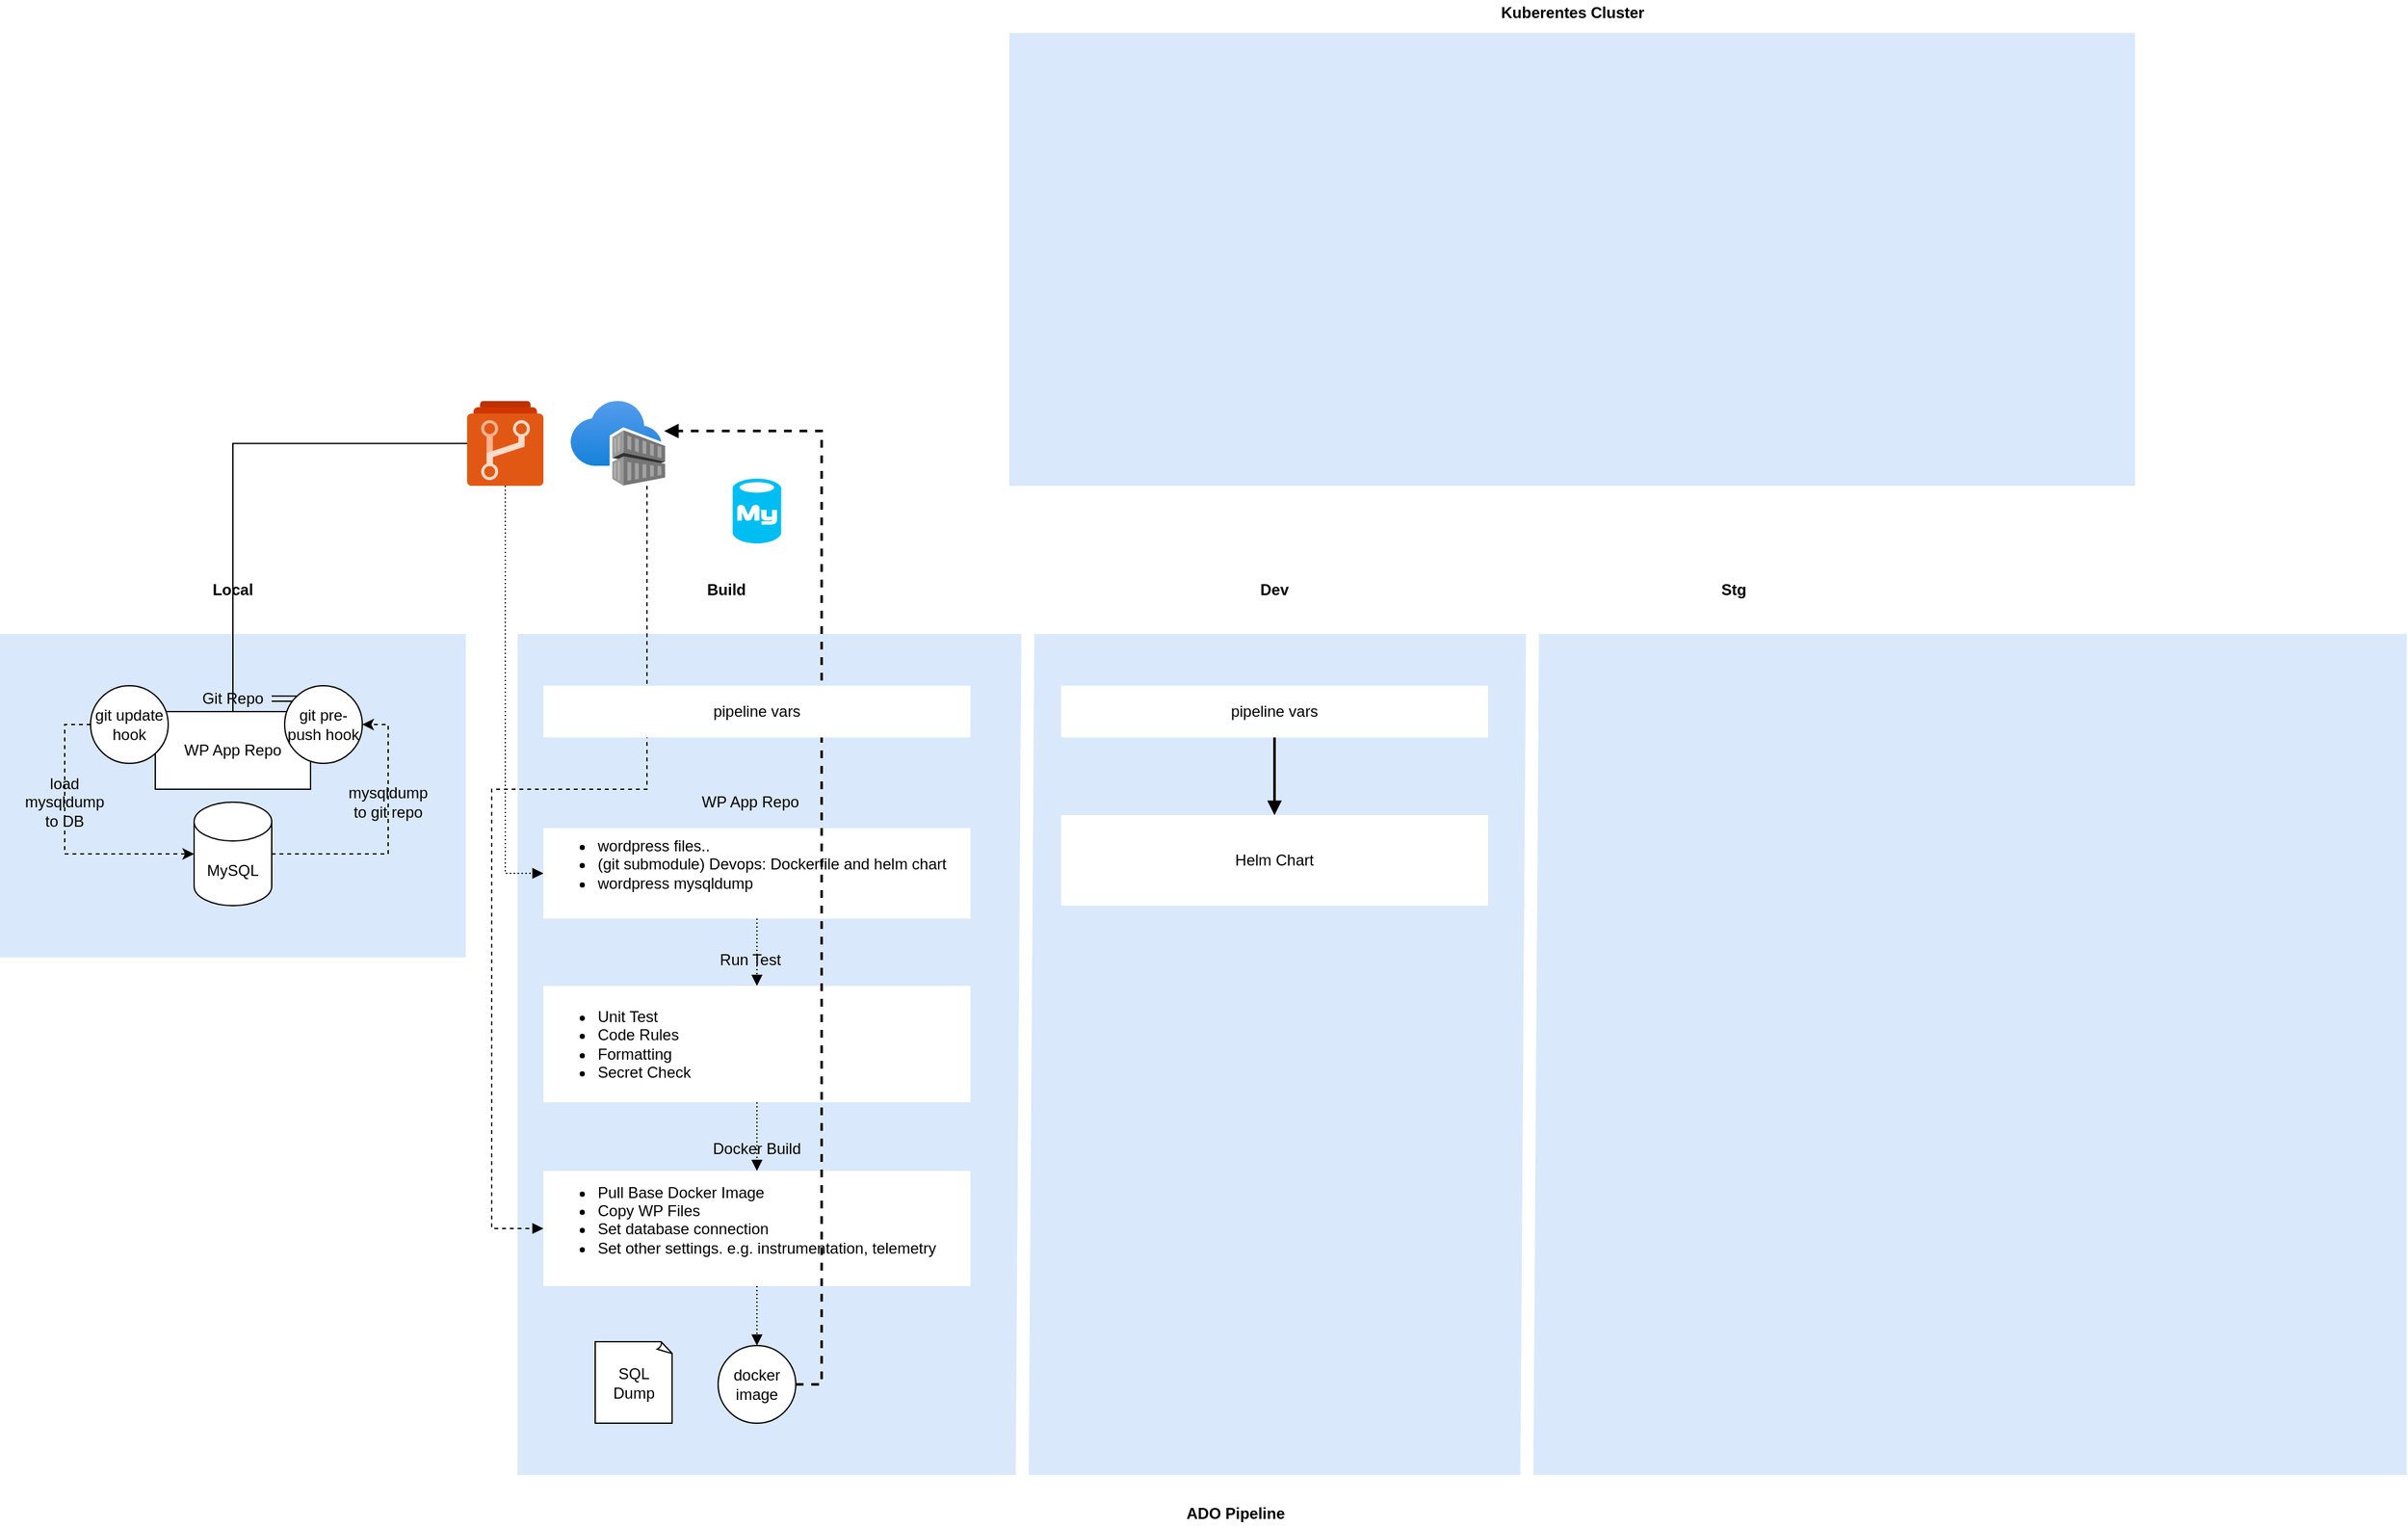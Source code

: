 <mxfile version="13.10.4" type="github">
  <diagram id="VkWiQgKyTVFQmq3Agn1a" name="Page-1">
    <mxGraphModel dx="2201" dy="1944" grid="1" gridSize="10" guides="1" tooltips="1" connect="1" arrows="1" fold="1" page="1" pageScale="1" pageWidth="850" pageHeight="1100" math="0" shadow="0">
      <root>
        <mxCell id="0" />
        <mxCell id="1" parent="0" />
        <mxCell id="SQHUohOvqXXeoGCL0_S1-23" value="" style="rounded=0;whiteSpace=wrap;html=1;fillColor=#dae8fc;strokeColor=none;" vertex="1" parent="1">
          <mxGeometry x="-10" y="400" width="360" height="250" as="geometry" />
        </mxCell>
        <mxCell id="SQHUohOvqXXeoGCL0_S1-17" style="edgeStyle=orthogonalEdgeStyle;rounded=0;orthogonalLoop=1;jettySize=auto;html=1;entryX=1;entryY=0.5;entryDx=0;entryDy=0;dashed=1;" edge="1" parent="1" source="SQHUohOvqXXeoGCL0_S1-1" target="SQHUohOvqXXeoGCL0_S1-6">
          <mxGeometry relative="1" as="geometry" />
        </mxCell>
        <mxCell id="SQHUohOvqXXeoGCL0_S1-1" value="MySQL" style="shape=cylinder3;whiteSpace=wrap;html=1;boundedLbl=1;backgroundOutline=1;size=15;" vertex="1" parent="1">
          <mxGeometry x="140" y="530" width="60" height="80" as="geometry" />
        </mxCell>
        <mxCell id="SQHUohOvqXXeoGCL0_S1-3" value="WP App Repo" style="rounded=0;whiteSpace=wrap;html=1;" vertex="1" parent="1">
          <mxGeometry x="110" y="460" width="120" height="60" as="geometry" />
        </mxCell>
        <mxCell id="SQHUohOvqXXeoGCL0_S1-16" style="edgeStyle=orthogonalEdgeStyle;rounded=0;orthogonalLoop=1;jettySize=auto;html=1;entryX=0;entryY=0.5;entryDx=0;entryDy=0;entryPerimeter=0;dashed=1;exitX=0;exitY=0.5;exitDx=0;exitDy=0;" edge="1" parent="1" source="SQHUohOvqXXeoGCL0_S1-4" target="SQHUohOvqXXeoGCL0_S1-1">
          <mxGeometry relative="1" as="geometry" />
        </mxCell>
        <mxCell id="SQHUohOvqXXeoGCL0_S1-4" value="git update hook" style="ellipse;whiteSpace=wrap;html=1;aspect=fixed;" vertex="1" parent="1">
          <mxGeometry x="60" y="440" width="60" height="60" as="geometry" />
        </mxCell>
        <mxCell id="SQHUohOvqXXeoGCL0_S1-45" value="" style="edgeStyle=orthogonalEdgeStyle;shape=link;rounded=0;orthogonalLoop=1;jettySize=auto;html=1;endArrow=none;endFill=0;" edge="1" parent="1" source="SQHUohOvqXXeoGCL0_S1-5" target="SQHUohOvqXXeoGCL0_S1-6">
          <mxGeometry relative="1" as="geometry" />
        </mxCell>
        <mxCell id="SQHUohOvqXXeoGCL0_S1-5" value="Git Repo" style="text;html=1;strokeColor=none;fillColor=none;align=center;verticalAlign=middle;whiteSpace=wrap;rounded=0;" vertex="1" parent="1">
          <mxGeometry x="140" y="440" width="60" height="20" as="geometry" />
        </mxCell>
        <mxCell id="SQHUohOvqXXeoGCL0_S1-6" value="git pre-push hook" style="ellipse;whiteSpace=wrap;html=1;aspect=fixed;" vertex="1" parent="1">
          <mxGeometry x="210" y="440" width="60" height="60" as="geometry" />
        </mxCell>
        <mxCell id="SQHUohOvqXXeoGCL0_S1-13" value="mysqldump to git repo" style="text;html=1;strokeColor=none;fillColor=none;align=center;verticalAlign=middle;whiteSpace=wrap;rounded=0;" vertex="1" parent="1">
          <mxGeometry x="260" y="520" width="60" height="20" as="geometry" />
        </mxCell>
        <mxCell id="SQHUohOvqXXeoGCL0_S1-21" value="load mysqldump to DB" style="text;html=1;strokeColor=none;fillColor=none;align=center;verticalAlign=middle;whiteSpace=wrap;rounded=0;" vertex="1" parent="1">
          <mxGeometry x="10" y="520" width="60" height="20" as="geometry" />
        </mxCell>
        <mxCell id="SQHUohOvqXXeoGCL0_S1-24" value="&lt;b&gt;Local&lt;/b&gt;" style="text;html=1;strokeColor=none;fillColor=none;align=center;verticalAlign=middle;whiteSpace=wrap;rounded=0;" vertex="1" parent="1">
          <mxGeometry x="140" y="356" width="60" height="20" as="geometry" />
        </mxCell>
        <mxCell id="SQHUohOvqXXeoGCL0_S1-31" style="edgeStyle=orthogonalEdgeStyle;rounded=0;orthogonalLoop=1;jettySize=auto;html=1;entryX=0.5;entryY=0;entryDx=0;entryDy=0;endArrow=none;endFill=0;" edge="1" parent="1" source="SQHUohOvqXXeoGCL0_S1-25" target="SQHUohOvqXXeoGCL0_S1-3">
          <mxGeometry relative="1" as="geometry" />
        </mxCell>
        <mxCell id="SQHUohOvqXXeoGCL0_S1-25" value="" style="aspect=fixed;html=1;points=[];align=center;image;fontSize=12;image=img/lib/mscae/Azure_Repos.svg;" vertex="1" parent="1">
          <mxGeometry x="351" y="220" width="59" height="65.56" as="geometry" />
        </mxCell>
        <mxCell id="SQHUohOvqXXeoGCL0_S1-27" value="" style="rounded=0;whiteSpace=wrap;html=1;fillColor=#dae8fc;strokeColor=none;" vertex="1" parent="1">
          <mxGeometry x="390" y="400" width="1460" height="650" as="geometry" />
        </mxCell>
        <mxCell id="SQHUohOvqXXeoGCL0_S1-64" style="edgeStyle=orthogonalEdgeStyle;rounded=0;orthogonalLoop=1;jettySize=auto;html=1;entryX=0;entryY=0.5;entryDx=0;entryDy=0;startArrow=none;startFill=0;endArrow=block;endFill=1;dashed=1;" edge="1" parent="1" source="SQHUohOvqXXeoGCL0_S1-29" target="SQHUohOvqXXeoGCL0_S1-51">
          <mxGeometry relative="1" as="geometry">
            <Array as="points">
              <mxPoint x="490" y="253" />
              <mxPoint x="490" y="520" />
              <mxPoint x="370" y="520" />
              <mxPoint x="370" y="859" />
            </Array>
          </mxGeometry>
        </mxCell>
        <mxCell id="SQHUohOvqXXeoGCL0_S1-29" value="" style="aspect=fixed;html=1;points=[];align=center;image;fontSize=12;image=img/lib/azure2/containers/Container_Registries.svg;" vertex="1" parent="1">
          <mxGeometry x="431" y="220" width="73.08" height="65.56" as="geometry" />
        </mxCell>
        <mxCell id="SQHUohOvqXXeoGCL0_S1-33" value="&lt;b&gt;Build&lt;/b&gt;" style="text;html=1;strokeColor=none;fillColor=none;align=center;verticalAlign=middle;whiteSpace=wrap;rounded=0;" vertex="1" parent="1">
          <mxGeometry x="500" y="356" width="103.08" height="20" as="geometry" />
        </mxCell>
        <mxCell id="SQHUohOvqXXeoGCL0_S1-34" value="&lt;b&gt;Dev&lt;/b&gt;" style="text;html=1;strokeColor=none;fillColor=none;align=center;verticalAlign=middle;whiteSpace=wrap;rounded=0;" vertex="1" parent="1">
          <mxGeometry x="945" y="356" width="60" height="20" as="geometry" />
        </mxCell>
        <mxCell id="SQHUohOvqXXeoGCL0_S1-35" value="&lt;b&gt;Stg&lt;br&gt;&lt;/b&gt;" style="text;html=1;strokeColor=none;fillColor=none;align=center;verticalAlign=middle;whiteSpace=wrap;rounded=0;" vertex="1" parent="1">
          <mxGeometry x="1300" y="356" width="60" height="20" as="geometry" />
        </mxCell>
        <mxCell id="SQHUohOvqXXeoGCL0_S1-37" value="&lt;b&gt;ADO Pipeline&lt;/b&gt;" style="text;html=1;strokeColor=none;fillColor=none;align=center;verticalAlign=middle;whiteSpace=wrap;rounded=0;" vertex="1" parent="1">
          <mxGeometry x="900" y="1070" width="90" height="20" as="geometry" />
        </mxCell>
        <mxCell id="SQHUohOvqXXeoGCL0_S1-59" style="edgeStyle=orthogonalEdgeStyle;rounded=0;orthogonalLoop=1;jettySize=auto;html=1;exitX=0.5;exitY=1;exitDx=0;exitDy=0;entryX=0.5;entryY=0;entryDx=0;entryDy=0;dashed=1;dashPattern=1 2;startArrow=none;startFill=0;endArrow=block;endFill=1;" edge="1" parent="1" source="SQHUohOvqXXeoGCL0_S1-44" target="SQHUohOvqXXeoGCL0_S1-54">
          <mxGeometry relative="1" as="geometry" />
        </mxCell>
        <mxCell id="SQHUohOvqXXeoGCL0_S1-44" value="&lt;div&gt;&lt;ul&gt;&lt;li&gt;wordpress files..&lt;br&gt;&lt;/li&gt;&lt;li&gt;(git submodule) Devops: Dockerfile and helm chart&lt;/li&gt;&lt;li&gt;wordpress mysqldump&lt;/li&gt;&lt;/ul&gt;&lt;/div&gt;&lt;div&gt;&lt;br&gt;&lt;/div&gt;" style="rounded=0;whiteSpace=wrap;html=1;strokeColor=none;align=left;" vertex="1" parent="1">
          <mxGeometry x="410" y="550" width="330" height="70" as="geometry" />
        </mxCell>
        <mxCell id="SQHUohOvqXXeoGCL0_S1-46" value="WP App Repo" style="text;html=1;strokeColor=none;fillColor=none;align=center;verticalAlign=middle;whiteSpace=wrap;rounded=0;" vertex="1" parent="1">
          <mxGeometry x="400" y="520" width="340" height="20" as="geometry" />
        </mxCell>
        <mxCell id="SQHUohOvqXXeoGCL0_S1-49" value="" style="endArrow=none;html=1;strokeWidth=10;entryX=0.432;entryY=0;entryDx=0;entryDy=0;entryPerimeter=0;exitX=0.429;exitY=1;exitDx=0;exitDy=0;exitPerimeter=0;strokeColor=#FFFFFF;" edge="1" parent="1">
          <mxGeometry width="50" height="50" relative="1" as="geometry">
            <mxPoint x="780.0" y="1050" as="sourcePoint" />
            <mxPoint x="784.38" y="400" as="targetPoint" />
          </mxGeometry>
        </mxCell>
        <mxCell id="SQHUohOvqXXeoGCL0_S1-62" style="edgeStyle=orthogonalEdgeStyle;rounded=0;orthogonalLoop=1;jettySize=auto;html=1;exitX=0.5;exitY=1;exitDx=0;exitDy=0;entryX=0.5;entryY=0;entryDx=0;entryDy=0;dashed=1;dashPattern=1 2;startArrow=none;startFill=0;endArrow=block;endFill=1;" edge="1" parent="1" source="SQHUohOvqXXeoGCL0_S1-51" target="SQHUohOvqXXeoGCL0_S1-57">
          <mxGeometry relative="1" as="geometry" />
        </mxCell>
        <mxCell id="SQHUohOvqXXeoGCL0_S1-51" value="&lt;div&gt;&lt;ul&gt;&lt;li&gt;Pull Base Docker Image&lt;br&gt;&lt;/li&gt;&lt;li&gt;Copy WP Files&amp;nbsp;&lt;/li&gt;&lt;li&gt;Set database connection&lt;/li&gt;&lt;li&gt;Set other settings. e.g. instrumentation, telemetry&lt;/li&gt;&lt;/ul&gt;&lt;/div&gt;&lt;div&gt;&lt;br&gt;&lt;/div&gt;" style="rounded=0;whiteSpace=wrap;html=1;strokeColor=none;align=left;" vertex="1" parent="1">
          <mxGeometry x="410" y="815" width="330" height="89" as="geometry" />
        </mxCell>
        <mxCell id="SQHUohOvqXXeoGCL0_S1-52" value="Docker Build" style="text;html=1;strokeColor=none;fillColor=none;align=center;verticalAlign=middle;whiteSpace=wrap;rounded=0;" vertex="1" parent="1">
          <mxGeometry x="420" y="788" width="310" height="20" as="geometry" />
        </mxCell>
        <mxCell id="SQHUohOvqXXeoGCL0_S1-61" style="edgeStyle=orthogonalEdgeStyle;rounded=0;orthogonalLoop=1;jettySize=auto;html=1;exitX=0.5;exitY=1;exitDx=0;exitDy=0;dashed=1;dashPattern=1 2;startArrow=none;startFill=0;endArrow=block;endFill=1;" edge="1" parent="1" source="SQHUohOvqXXeoGCL0_S1-54" target="SQHUohOvqXXeoGCL0_S1-51">
          <mxGeometry relative="1" as="geometry" />
        </mxCell>
        <mxCell id="SQHUohOvqXXeoGCL0_S1-54" value="&lt;div&gt;&lt;ul&gt;&lt;li&gt;Unit Test&lt;/li&gt;&lt;li&gt;Code Rules&lt;/li&gt;&lt;li&gt;Formatting&lt;/li&gt;&lt;li&gt;Secret Check&lt;/li&gt;&lt;/ul&gt;&lt;/div&gt;" style="rounded=0;whiteSpace=wrap;html=1;strokeColor=none;align=left;" vertex="1" parent="1">
          <mxGeometry x="410" y="672" width="330" height="90" as="geometry" />
        </mxCell>
        <mxCell id="SQHUohOvqXXeoGCL0_S1-55" value="Run Test" style="text;html=1;strokeColor=none;fillColor=none;align=center;verticalAlign=middle;whiteSpace=wrap;rounded=0;" vertex="1" parent="1">
          <mxGeometry x="400" y="642" width="340" height="20" as="geometry" />
        </mxCell>
        <mxCell id="SQHUohOvqXXeoGCL0_S1-81" style="edgeStyle=orthogonalEdgeStyle;rounded=0;orthogonalLoop=1;jettySize=auto;html=1;exitX=1;exitY=0.5;exitDx=0;exitDy=0;entryX=0.989;entryY=0.353;entryDx=0;entryDy=0;entryPerimeter=0;startArrow=none;startFill=0;endArrow=block;endFill=1;strokeColor=#000000;strokeWidth=2;dashed=1;" edge="1" parent="1" source="SQHUohOvqXXeoGCL0_S1-57" target="SQHUohOvqXXeoGCL0_S1-29">
          <mxGeometry relative="1" as="geometry" />
        </mxCell>
        <mxCell id="SQHUohOvqXXeoGCL0_S1-57" value="docker image" style="ellipse;whiteSpace=wrap;html=1;aspect=fixed;" vertex="1" parent="1">
          <mxGeometry x="545" y="950" width="60" height="60" as="geometry" />
        </mxCell>
        <mxCell id="SQHUohOvqXXeoGCL0_S1-58" style="edgeStyle=orthogonalEdgeStyle;rounded=0;orthogonalLoop=1;jettySize=auto;html=1;entryX=0;entryY=0.5;entryDx=0;entryDy=0;dashed=1;dashPattern=1 2;startArrow=none;startFill=0;endArrow=block;endFill=1;" edge="1" parent="1" source="SQHUohOvqXXeoGCL0_S1-25" target="SQHUohOvqXXeoGCL0_S1-44">
          <mxGeometry relative="1" as="geometry" />
        </mxCell>
        <mxCell id="SQHUohOvqXXeoGCL0_S1-68" value="" style="rounded=0;whiteSpace=wrap;html=1;fillColor=#dae8fc;strokeColor=none;" vertex="1" parent="1">
          <mxGeometry x="770" y="-64.44" width="870" height="350" as="geometry" />
        </mxCell>
        <mxCell id="SQHUohOvqXXeoGCL0_S1-69" value="&lt;b&gt;Kuberentes Cluster&lt;/b&gt;" style="text;html=1;strokeColor=none;fillColor=none;align=center;verticalAlign=middle;whiteSpace=wrap;rounded=0;" vertex="1" parent="1">
          <mxGeometry x="1127.5" y="-90" width="155" height="20" as="geometry" />
        </mxCell>
        <mxCell id="SQHUohOvqXXeoGCL0_S1-78" style="edgeStyle=orthogonalEdgeStyle;rounded=0;orthogonalLoop=1;jettySize=auto;html=1;exitX=0.5;exitY=1;exitDx=0;exitDy=0;entryX=0.5;entryY=0;entryDx=0;entryDy=0;startArrow=none;startFill=0;endArrow=block;endFill=1;strokeWidth=2;" edge="1" parent="1" source="SQHUohOvqXXeoGCL0_S1-70" target="SQHUohOvqXXeoGCL0_S1-77">
          <mxGeometry relative="1" as="geometry" />
        </mxCell>
        <mxCell id="SQHUohOvqXXeoGCL0_S1-70" value="&lt;span&gt;pipeline vars&lt;/span&gt;" style="rounded=0;whiteSpace=wrap;html=1;strokeColor=none;" vertex="1" parent="1">
          <mxGeometry x="810" y="440" width="330" height="40" as="geometry" />
        </mxCell>
        <mxCell id="SQHUohOvqXXeoGCL0_S1-71" value="" style="endArrow=none;html=1;strokeWidth=10;entryX=0.432;entryY=0;entryDx=0;entryDy=0;entryPerimeter=0;exitX=0.429;exitY=1;exitDx=0;exitDy=0;exitPerimeter=0;strokeColor=#FFFFFF;" edge="1" parent="1">
          <mxGeometry width="50" height="50" relative="1" as="geometry">
            <mxPoint x="1170" y="1050" as="sourcePoint" />
            <mxPoint x="1174.38" y="400" as="targetPoint" />
          </mxGeometry>
        </mxCell>
        <mxCell id="SQHUohOvqXXeoGCL0_S1-73" value="SQL Dump" style="whiteSpace=wrap;html=1;shape=mxgraph.basic.document" vertex="1" parent="1">
          <mxGeometry x="450" y="947" width="60" height="63" as="geometry" />
        </mxCell>
        <mxCell id="SQHUohOvqXXeoGCL0_S1-77" value="Helm Chart" style="rounded=0;whiteSpace=wrap;html=1;strokeColor=none;" vertex="1" parent="1">
          <mxGeometry x="810" y="540" width="330" height="70" as="geometry" />
        </mxCell>
        <mxCell id="SQHUohOvqXXeoGCL0_S1-76" value="" style="verticalLabelPosition=bottom;html=1;verticalAlign=top;align=center;strokeColor=none;fillColor=#00BEF2;shape=mxgraph.azure.mysql_database;" vertex="1" parent="1">
          <mxGeometry x="556.25" y="280" width="37.5" height="50" as="geometry" />
        </mxCell>
        <mxCell id="SQHUohOvqXXeoGCL0_S1-36" value="&lt;span&gt;pipeline vars&lt;/span&gt;" style="rounded=0;whiteSpace=wrap;html=1;strokeColor=none;" vertex="1" parent="1">
          <mxGeometry x="410" y="440" width="330" height="40" as="geometry" />
        </mxCell>
      </root>
    </mxGraphModel>
  </diagram>
</mxfile>
